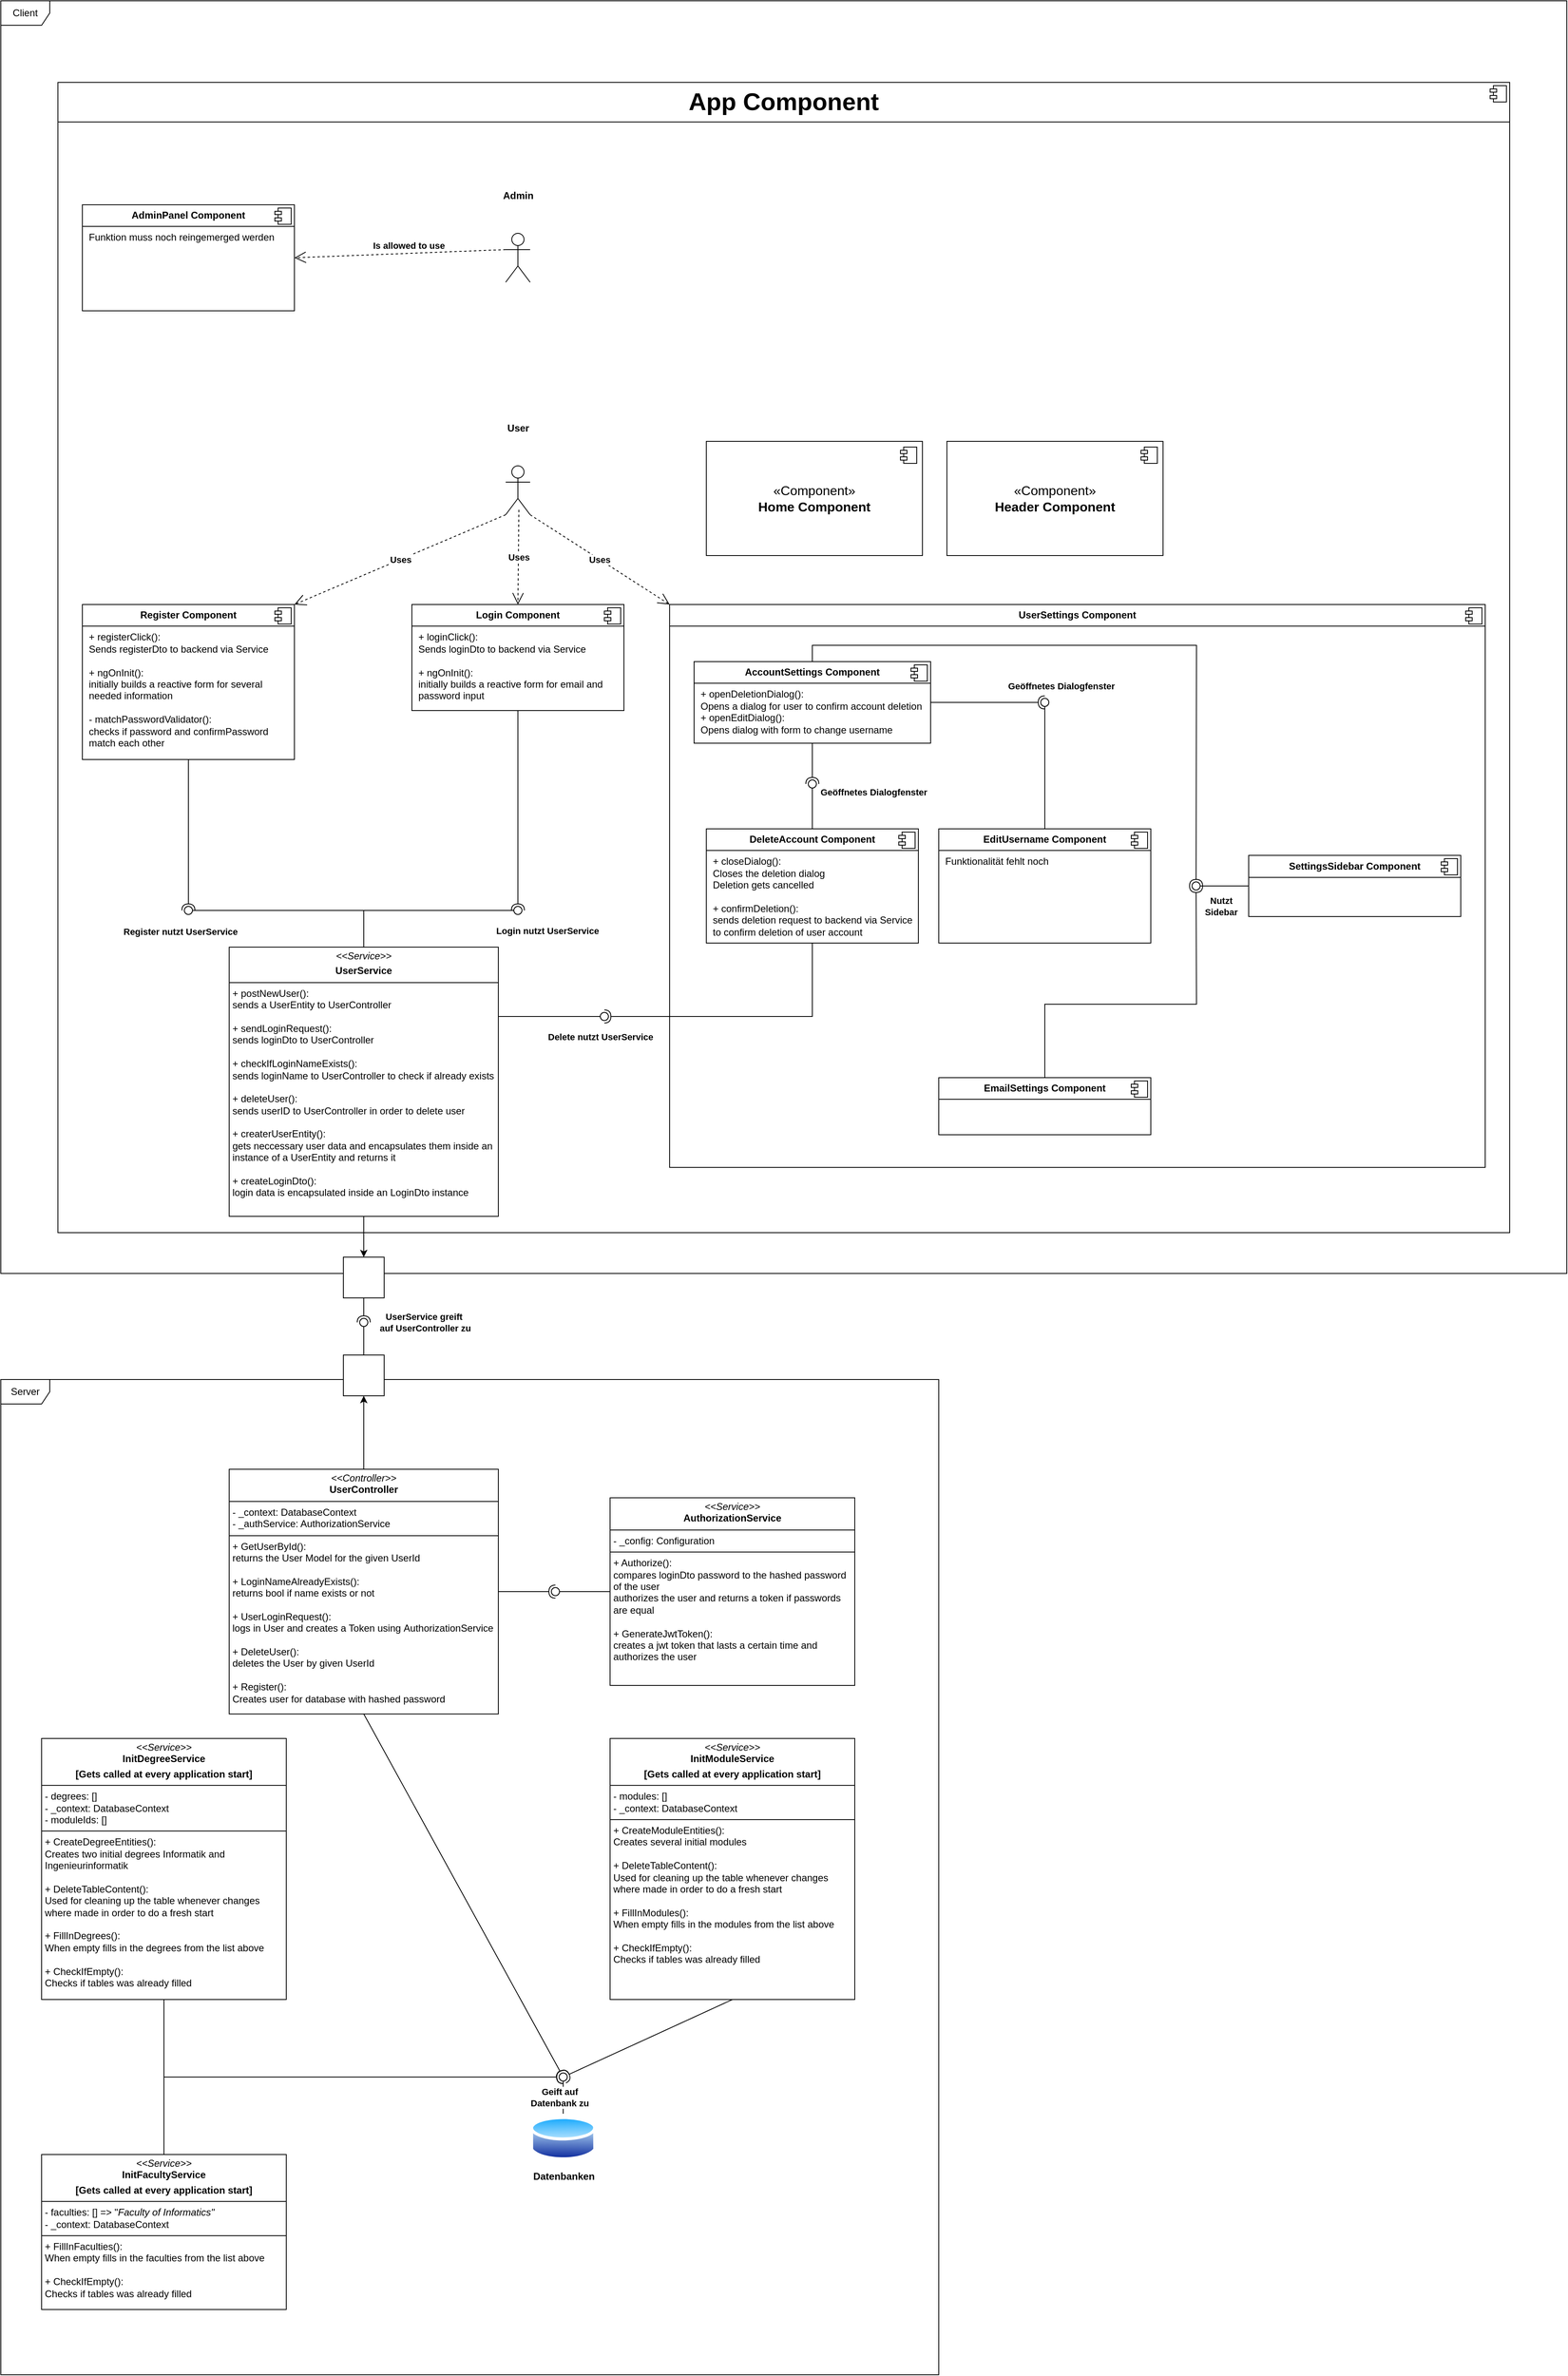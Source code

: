 <mxfile version="27.1.6">
  <diagram name="Seite-1" id="PKEbjvstEnVtREmcZfOJ">
    <mxGraphModel dx="3687" dy="2803" grid="1" gridSize="10" guides="1" tooltips="1" connect="1" arrows="1" fold="1" page="1" pageScale="1" pageWidth="827" pageHeight="1169" math="0" shadow="0">
      <root>
        <mxCell id="0" />
        <mxCell id="1" parent="0" />
        <mxCell id="MMCRosqPIG5ZqvOcN54v-1" value="&lt;p style=&quot;margin:0px;margin-top:6px;text-align:center;&quot;&gt;&lt;b&gt;&lt;font style=&quot;font-size: 30px;&quot;&gt;App Component&lt;/font&gt;&lt;/b&gt;&lt;/p&gt;&lt;hr size=&quot;1&quot; style=&quot;border-style:solid;&quot;&gt;&lt;p style=&quot;margin:0px;margin-left:8px;&quot;&gt;&lt;br&gt;&lt;/p&gt;" style="align=left;overflow=fill;html=1;dropTarget=0;whiteSpace=wrap;" parent="1" vertex="1">
          <mxGeometry x="-150" y="-600" width="1780" height="1410" as="geometry" />
        </mxCell>
        <mxCell id="MMCRosqPIG5ZqvOcN54v-2" value="" style="shape=component;jettyWidth=8;jettyHeight=4;" parent="MMCRosqPIG5ZqvOcN54v-1" vertex="1">
          <mxGeometry x="1" width="20" height="20" relative="1" as="geometry">
            <mxPoint x="-24" y="4" as="offset" />
          </mxGeometry>
        </mxCell>
        <mxCell id="MedgQwC-AZoW-t7zYg1U-3" value="&lt;b&gt;User&lt;/b&gt;" style="shape=umlActor;verticalLabelPosition=top;verticalAlign=top;html=1;" parent="1" vertex="1">
          <mxGeometry x="399" y="-130" width="30" height="60" as="geometry" />
        </mxCell>
        <mxCell id="MedgQwC-AZoW-t7zYg1U-4" value="&lt;b&gt;Uses&lt;/b&gt;" style="endArrow=open;endSize=12;dashed=1;html=1;rounded=0;entryX=0.5;entryY=0;entryDx=0;entryDy=0;exitX=0.54;exitY=0.897;exitDx=0;exitDy=0;exitPerimeter=0;" parent="1" source="MedgQwC-AZoW-t7zYg1U-3" target="MedgQwC-AZoW-t7zYg1U-6" edge="1">
          <mxGeometry width="160" relative="1" as="geometry">
            <mxPoint x="-35" y="85" as="sourcePoint" />
            <mxPoint x="50" y="85" as="targetPoint" />
          </mxGeometry>
        </mxCell>
        <mxCell id="MedgQwC-AZoW-t7zYg1U-6" value="&lt;p style=&quot;margin:0px;margin-top:6px;text-align:center;&quot;&gt;&lt;b&gt;Login Component&lt;/b&gt;&lt;/p&gt;&lt;hr size=&quot;1&quot; style=&quot;border-style:solid;&quot;&gt;&lt;p style=&quot;margin:0px;margin-left:8px;&quot;&gt;+ loginClick():&amp;nbsp;&lt;/p&gt;&lt;p style=&quot;margin:0px;margin-left:8px;&quot;&gt;Sends loginDto to backend via Service&lt;/p&gt;&lt;p style=&quot;margin:0px;margin-left:8px;&quot;&gt;&lt;br&gt;+ ngOnInit():&amp;nbsp;&lt;/p&gt;&lt;p style=&quot;margin:0px;margin-left:8px;&quot;&gt;initially builds a reactive form&amp;nbsp;&lt;span style=&quot;background-color: initial;&quot;&gt;for email and password input&lt;/span&gt;&lt;/p&gt;" style="align=left;overflow=fill;html=1;dropTarget=0;whiteSpace=wrap;" parent="1" vertex="1">
          <mxGeometry x="284" y="40" width="260" height="130" as="geometry" />
        </mxCell>
        <mxCell id="MedgQwC-AZoW-t7zYg1U-7" value="" style="shape=component;jettyWidth=8;jettyHeight=4;" parent="MedgQwC-AZoW-t7zYg1U-6" vertex="1">
          <mxGeometry x="1" width="20" height="20" relative="1" as="geometry">
            <mxPoint x="-24" y="4" as="offset" />
          </mxGeometry>
        </mxCell>
        <mxCell id="MedgQwC-AZoW-t7zYg1U-10" value="&lt;p style=&quot;margin:0px;margin-top:6px;text-align:center;&quot;&gt;&lt;b&gt;Register Component&lt;/b&gt;&lt;/p&gt;&lt;hr size=&quot;1&quot; style=&quot;border-style:solid;&quot;&gt;&lt;p style=&quot;margin:0px;margin-left:8px;&quot;&gt;+ registerClick():&amp;nbsp;&lt;/p&gt;&lt;p style=&quot;margin:0px;margin-left:8px;&quot;&gt;Sends registerDto to backend via Service&lt;/p&gt;&lt;p style=&quot;margin:0px;margin-left:8px;&quot;&gt;&lt;br&gt;+ ngOnInit():&amp;nbsp;&lt;/p&gt;&lt;p style=&quot;margin:0px;margin-left:8px;&quot;&gt;initially builds a reactive form&lt;span style=&quot;background-color: initial;&quot;&gt;&amp;nbsp;for several needed information&lt;/span&gt;&lt;/p&gt;&lt;p style=&quot;margin:0px;margin-left:8px;&quot;&gt;&lt;span style=&quot;background-color: initial;&quot;&gt;&amp;nbsp;&lt;/span&gt;&lt;/p&gt;&lt;p style=&quot;margin:0px;margin-left:8px;&quot;&gt;- matchPasswordValidator():&lt;/p&gt;&lt;p style=&quot;margin:0px;margin-left:8px;&quot;&gt;checks if password and confirmPassword match each other&lt;/p&gt;" style="align=left;overflow=fill;html=1;dropTarget=0;whiteSpace=wrap;" parent="1" vertex="1">
          <mxGeometry x="-120" y="40" width="260" height="190" as="geometry" />
        </mxCell>
        <mxCell id="MedgQwC-AZoW-t7zYg1U-11" value="" style="shape=component;jettyWidth=8;jettyHeight=4;" parent="MedgQwC-AZoW-t7zYg1U-10" vertex="1">
          <mxGeometry x="1" width="20" height="20" relative="1" as="geometry">
            <mxPoint x="-24" y="4" as="offset" />
          </mxGeometry>
        </mxCell>
        <mxCell id="MedgQwC-AZoW-t7zYg1U-12" value="&lt;b&gt;Uses&lt;/b&gt;" style="endArrow=open;endSize=12;dashed=1;html=1;rounded=0;entryX=1;entryY=0;entryDx=0;entryDy=0;exitX=0;exitY=1;exitDx=0;exitDy=0;exitPerimeter=0;" parent="1" source="MedgQwC-AZoW-t7zYg1U-3" target="MedgQwC-AZoW-t7zYg1U-10" edge="1">
          <mxGeometry width="160" relative="1" as="geometry">
            <mxPoint x="140" y="40" as="sourcePoint" />
            <mxPoint x="219" y="155" as="targetPoint" />
          </mxGeometry>
        </mxCell>
        <mxCell id="MedgQwC-AZoW-t7zYg1U-14" value="&lt;p style=&quot;margin:0px;margin-top:4px;text-align:center;&quot;&gt;&lt;i style=&quot;background-color: initial;&quot;&gt;&amp;lt;&amp;lt;Service&amp;gt;&amp;gt;&lt;/i&gt;&lt;/p&gt;&lt;p style=&quot;margin:0px;margin-top:4px;text-align:center;&quot;&gt;&lt;b&gt;UserService&lt;/b&gt;&lt;/p&gt;&lt;hr size=&quot;1&quot; style=&quot;border-style:solid;&quot;&gt;&lt;p style=&quot;margin:0px;margin-left:4px;&quot;&gt;+ postNewUser():&lt;/p&gt;&lt;p style=&quot;margin:0px;margin-left:4px;&quot;&gt;sends a UserEntity to UserController&lt;/p&gt;&lt;p style=&quot;margin:0px;margin-left:4px;&quot;&gt;&lt;br&gt;+ sendLoginRequest():&lt;/p&gt;&lt;p style=&quot;margin:0px;margin-left:4px;&quot;&gt;sends loginDto to UserController&lt;/p&gt;&lt;p style=&quot;margin:0px;margin-left:4px;&quot;&gt;&lt;br&gt;&lt;/p&gt;&lt;p style=&quot;margin:0px;margin-left:4px;&quot;&gt;+ checkIfLoginNameExists():&lt;/p&gt;&lt;p style=&quot;margin:0px;margin-left:4px;&quot;&gt;sends loginName to UserController to check if already exists&lt;/p&gt;&lt;p style=&quot;margin:0px;margin-left:4px;&quot;&gt;&lt;br&gt;&lt;/p&gt;&lt;p style=&quot;margin:0px;margin-left:4px;&quot;&gt;+ deleteUser():&lt;/p&gt;&lt;p style=&quot;margin:0px;margin-left:4px;&quot;&gt;sends userID to UserController&amp;nbsp;&lt;span style=&quot;background-color: initial;&quot;&gt;in order to delete user&lt;/span&gt;&lt;/p&gt;&lt;p style=&quot;margin:0px;margin-left:4px;&quot;&gt;&lt;span style=&quot;background-color: initial;&quot;&gt;&lt;br&gt;&lt;/span&gt;&lt;/p&gt;&lt;p style=&quot;margin:0px;margin-left:4px;&quot;&gt;&lt;span style=&quot;background-color: initial;&quot;&gt;+ createrUserEntity():&lt;/span&gt;&lt;/p&gt;&lt;p style=&quot;margin:0px;margin-left:4px;&quot;&gt;&lt;span style=&quot;background-color: initial;&quot;&gt;gets neccessary user data and encapsulates them inside an instance of a UserEntity and returns it&lt;/span&gt;&lt;/p&gt;&lt;p style=&quot;margin:0px;margin-left:4px;&quot;&gt;&lt;span style=&quot;background-color: initial;&quot;&gt;&lt;br&gt;&lt;/span&gt;&lt;/p&gt;&lt;p style=&quot;margin:0px;margin-left:4px;&quot;&gt;&lt;span style=&quot;background-color: initial;&quot;&gt;+ createLoginDto():&lt;/span&gt;&lt;/p&gt;&lt;p style=&quot;margin:0px;margin-left:4px;&quot;&gt;&lt;span style=&quot;background-color: initial;&quot;&gt;login data is encapsulated inside an LoginDto instance&lt;/span&gt;&lt;/p&gt;" style="verticalAlign=top;align=left;overflow=fill;html=1;whiteSpace=wrap;" parent="1" vertex="1">
          <mxGeometry x="60" y="460" width="330" height="330" as="geometry" />
        </mxCell>
        <mxCell id="MedgQwC-AZoW-t7zYg1U-20" value="" style="ellipse;whiteSpace=wrap;html=1;align=center;aspect=fixed;fillColor=none;strokeColor=none;resizable=0;perimeter=centerPerimeter;rotatable=0;allowArrows=0;points=[];outlineConnect=1;" parent="1" vertex="1">
          <mxGeometry x="220" y="220" width="10" height="10" as="geometry" />
        </mxCell>
        <mxCell id="MedgQwC-AZoW-t7zYg1U-22" value="" style="rounded=0;orthogonalLoop=1;jettySize=auto;html=1;endArrow=halfCircle;endFill=0;endSize=6;strokeWidth=1;sketch=0;exitX=0.5;exitY=1;exitDx=0;exitDy=0;entryX=0.911;entryY=0.778;entryDx=0;entryDy=0;entryPerimeter=0;" parent="1" source="MedgQwC-AZoW-t7zYg1U-10" target="MedgQwC-AZoW-t7zYg1U-24" edge="1">
          <mxGeometry relative="1" as="geometry">
            <mxPoint y="320" as="sourcePoint" />
            <mxPoint x="10" y="410" as="targetPoint" />
          </mxGeometry>
        </mxCell>
        <mxCell id="6aH_EEc_IB8oXvXc5yen-15" value="&lt;b&gt;Register nutzt&amp;nbsp;&lt;/b&gt;&lt;b style=&quot;color: light-dark(rgb(0, 0, 0), rgb(255, 255, 255)); background-color: light-dark(#ffffff, var(--ge-dark-color, #121212));&quot;&gt;UserService&lt;/b&gt;" style="edgeLabel;html=1;align=center;verticalAlign=middle;resizable=0;points=[];" parent="MedgQwC-AZoW-t7zYg1U-22" vertex="1" connectable="0">
          <mxGeometry x="0.232" y="4" relative="1" as="geometry">
            <mxPoint x="-14" y="97" as="offset" />
          </mxGeometry>
        </mxCell>
        <mxCell id="MedgQwC-AZoW-t7zYg1U-23" value="" style="rounded=0;orthogonalLoop=1;jettySize=auto;html=1;endArrow=oval;endFill=0;sketch=0;sourcePerimeterSpacing=0;targetPerimeterSpacing=0;endSize=10;exitX=0.5;exitY=0;exitDx=0;exitDy=0;" parent="1" source="MedgQwC-AZoW-t7zYg1U-14" target="MedgQwC-AZoW-t7zYg1U-24" edge="1">
          <mxGeometry relative="1" as="geometry">
            <mxPoint x="220" y="420" as="sourcePoint" />
            <Array as="points">
              <mxPoint x="225" y="415" />
            </Array>
          </mxGeometry>
        </mxCell>
        <mxCell id="MedgQwC-AZoW-t7zYg1U-24" value="" style="ellipse;whiteSpace=wrap;html=1;align=center;aspect=fixed;fillColor=none;strokeColor=none;resizable=0;perimeter=centerPerimeter;rotatable=0;allowArrows=0;points=[];outlineConnect=1;" parent="1" vertex="1">
          <mxGeometry x="5" y="410" width="10" height="10" as="geometry" />
        </mxCell>
        <mxCell id="MedgQwC-AZoW-t7zYg1U-25" value="" style="rounded=0;orthogonalLoop=1;jettySize=auto;html=1;endArrow=halfCircle;endFill=0;endSize=6;strokeWidth=1;sketch=0;exitX=0.5;exitY=1;exitDx=0;exitDy=0;" parent="1" source="MedgQwC-AZoW-t7zYg1U-6" target="MedgQwC-AZoW-t7zYg1U-27" edge="1">
          <mxGeometry relative="1" as="geometry">
            <mxPoint x="440" y="415" as="sourcePoint" />
          </mxGeometry>
        </mxCell>
        <mxCell id="MedgQwC-AZoW-t7zYg1U-26" value="" style="rounded=0;orthogonalLoop=1;jettySize=auto;html=1;endArrow=oval;endFill=0;sketch=0;sourcePerimeterSpacing=0;targetPerimeterSpacing=0;endSize=10;exitX=0.5;exitY=0;exitDx=0;exitDy=0;" parent="1" source="MedgQwC-AZoW-t7zYg1U-14" target="MedgQwC-AZoW-t7zYg1U-27" edge="1">
          <mxGeometry relative="1" as="geometry">
            <mxPoint x="370" y="370" as="sourcePoint" />
            <Array as="points">
              <mxPoint x="225" y="415" />
            </Array>
          </mxGeometry>
        </mxCell>
        <mxCell id="MedgQwC-AZoW-t7zYg1U-27" value="" style="ellipse;whiteSpace=wrap;html=1;align=center;aspect=fixed;fillColor=none;strokeColor=none;resizable=0;perimeter=centerPerimeter;rotatable=0;allowArrows=0;points=[];outlineConnect=1;" parent="1" vertex="1">
          <mxGeometry x="409" y="410" width="10" height="10" as="geometry" />
        </mxCell>
        <mxCell id="MedgQwC-AZoW-t7zYg1U-28" value="Client" style="shape=umlFrame;whiteSpace=wrap;html=1;pointerEvents=0;" parent="1" vertex="1">
          <mxGeometry x="-220" y="-700" width="1920" height="1560" as="geometry" />
        </mxCell>
        <mxCell id="MedgQwC-AZoW-t7zYg1U-31" value="&lt;p style=&quot;margin:0px;margin-top:4px;text-align:center;&quot;&gt;&lt;i&gt;&amp;lt;&amp;lt;Controller&amp;gt;&amp;gt;&lt;/i&gt;&lt;br&gt;&lt;b&gt;UserController&lt;/b&gt;&lt;/p&gt;&lt;hr size=&quot;1&quot; style=&quot;border-style:solid;&quot;&gt;&lt;p style=&quot;margin:0px;margin-left:4px;&quot;&gt;- _context: DatabaseContext&lt;br&gt;- _authService: AuthorizationService&lt;/p&gt;&lt;hr size=&quot;1&quot; style=&quot;border-style:solid;&quot;&gt;&lt;p style=&quot;margin:0px;margin-left:4px;&quot;&gt;+ GetUserById():&amp;nbsp;&lt;/p&gt;&lt;p style=&quot;margin:0px;margin-left:4px;&quot;&gt;returns the User Model for the given UserId&lt;/p&gt;&lt;p style=&quot;margin:0px;margin-left:4px;&quot;&gt;&lt;br&gt;+ LoginNameAlreadyExists():&lt;/p&gt;&lt;p style=&quot;margin:0px;margin-left:4px;&quot;&gt;returns bool if name exists or not&lt;/p&gt;&lt;p style=&quot;margin:0px;margin-left:4px;&quot;&gt;&lt;br&gt;&lt;/p&gt;&lt;p style=&quot;margin:0px;margin-left:4px;&quot;&gt;+ UserLoginRequest():&lt;/p&gt;&lt;p style=&quot;margin:0px;margin-left:4px;&quot;&gt;logs in User and creates a Token using&amp;nbsp;&lt;span style=&quot;background-color: initial;&quot;&gt;AuthorizationService&lt;/span&gt;&lt;/p&gt;&lt;p style=&quot;margin:0px;margin-left:4px;&quot;&gt;&lt;br&gt;&lt;/p&gt;&lt;p style=&quot;margin:0px;margin-left:4px;&quot;&gt;+ DeleteUser():&lt;/p&gt;&lt;p style=&quot;margin:0px;margin-left:4px;&quot;&gt;deletes the User by given UserId&lt;/p&gt;&lt;p style=&quot;margin:0px;margin-left:4px;&quot;&gt;&lt;br&gt;&lt;/p&gt;&lt;p style=&quot;margin:0px;margin-left:4px;&quot;&gt;+ Register():&lt;/p&gt;&lt;p style=&quot;margin:0px;margin-left:4px;&quot;&gt;Creates user for database with hashed password&lt;/p&gt;" style="verticalAlign=top;align=left;overflow=fill;html=1;whiteSpace=wrap;" parent="1" vertex="1">
          <mxGeometry x="60" y="1100" width="330" height="300" as="geometry" />
        </mxCell>
        <mxCell id="6aH_EEc_IB8oXvXc5yen-4" value="" style="rounded=0;orthogonalLoop=1;jettySize=auto;html=1;endArrow=halfCircle;endFill=0;endSize=6;strokeWidth=1;sketch=0;exitX=0.5;exitY=1;exitDx=0;exitDy=0;" parent="1" source="6aH_EEc_IB8oXvXc5yen-8" edge="1">
          <mxGeometry relative="1" as="geometry">
            <mxPoint x="220" y="985" as="sourcePoint" />
            <mxPoint x="225" y="920" as="targetPoint" />
          </mxGeometry>
        </mxCell>
        <mxCell id="6aH_EEc_IB8oXvXc5yen-5" value="" style="rounded=0;orthogonalLoop=1;jettySize=auto;html=1;endArrow=oval;endFill=0;sketch=0;sourcePerimeterSpacing=0;targetPerimeterSpacing=0;endSize=10;exitX=0.5;exitY=0;exitDx=0;exitDy=0;" parent="1" source="6aH_EEc_IB8oXvXc5yen-11" edge="1">
          <mxGeometry relative="1" as="geometry">
            <mxPoint x="180" y="985" as="sourcePoint" />
            <mxPoint x="225" y="920" as="targetPoint" />
          </mxGeometry>
        </mxCell>
        <mxCell id="6aH_EEc_IB8oXvXc5yen-17" value="&lt;b&gt;UserService greift&amp;nbsp;&lt;/b&gt;&lt;div&gt;&lt;b&gt;auf UserController zu&lt;/b&gt;&lt;/div&gt;" style="edgeLabel;html=1;align=center;verticalAlign=middle;resizable=0;points=[];" parent="6aH_EEc_IB8oXvXc5yen-5" vertex="1" connectable="0">
          <mxGeometry x="-0.36" y="2" relative="1" as="geometry">
            <mxPoint x="77" y="-27" as="offset" />
          </mxGeometry>
        </mxCell>
        <mxCell id="6aH_EEc_IB8oXvXc5yen-6" value="" style="ellipse;whiteSpace=wrap;html=1;align=center;aspect=fixed;fillColor=none;strokeColor=none;resizable=0;perimeter=centerPerimeter;rotatable=0;allowArrows=0;points=[];outlineConnect=1;" parent="1" vertex="1">
          <mxGeometry x="195" y="980" width="10" height="10" as="geometry" />
        </mxCell>
        <mxCell id="6aH_EEc_IB8oXvXc5yen-7" value="Server" style="shape=umlFrame;whiteSpace=wrap;html=1;pointerEvents=0;" parent="1" vertex="1">
          <mxGeometry x="-220" y="990" width="1150" height="1220" as="geometry" />
        </mxCell>
        <mxCell id="6aH_EEc_IB8oXvXc5yen-8" value="" style="rounded=0;whiteSpace=wrap;html=1;" parent="1" vertex="1">
          <mxGeometry x="200" y="840" width="50" height="50" as="geometry" />
        </mxCell>
        <mxCell id="6aH_EEc_IB8oXvXc5yen-11" value="" style="rounded=0;whiteSpace=wrap;html=1;" parent="1" vertex="1">
          <mxGeometry x="200" y="960" width="50" height="50" as="geometry" />
        </mxCell>
        <mxCell id="6aH_EEc_IB8oXvXc5yen-13" value="" style="endArrow=classic;html=1;rounded=0;exitX=0.5;exitY=0;exitDx=0;exitDy=0;entryX=0.5;entryY=1;entryDx=0;entryDy=0;" parent="1" source="MedgQwC-AZoW-t7zYg1U-31" target="6aH_EEc_IB8oXvXc5yen-11" edge="1">
          <mxGeometry width="50" height="50" relative="1" as="geometry">
            <mxPoint x="90" y="1030" as="sourcePoint" />
            <mxPoint x="140" y="980" as="targetPoint" />
          </mxGeometry>
        </mxCell>
        <mxCell id="6aH_EEc_IB8oXvXc5yen-14" value="" style="endArrow=classic;html=1;rounded=0;exitX=0.5;exitY=1;exitDx=0;exitDy=0;entryX=0.5;entryY=0;entryDx=0;entryDy=0;" parent="1" source="MedgQwC-AZoW-t7zYg1U-14" target="6aH_EEc_IB8oXvXc5yen-8" edge="1">
          <mxGeometry width="50" height="50" relative="1" as="geometry">
            <mxPoint x="280" y="850" as="sourcePoint" />
            <mxPoint x="330" y="800" as="targetPoint" />
          </mxGeometry>
        </mxCell>
        <mxCell id="6aH_EEc_IB8oXvXc5yen-16" value="&lt;b&gt;Login nutzt&amp;nbsp;&lt;/b&gt;&lt;b style=&quot;background-color: light-dark(#ffffff, var(--ge-dark-color, #121212)); color: light-dark(rgb(0, 0, 0), rgb(255, 255, 255));&quot;&gt;UserService&lt;/b&gt;" style="edgeLabel;html=1;align=center;verticalAlign=middle;resizable=0;points=[];" parent="1" vertex="1" connectable="0">
          <mxGeometry x="450" y="440" as="geometry" />
        </mxCell>
        <mxCell id="6aH_EEc_IB8oXvXc5yen-27" value="&lt;p style=&quot;margin:0px;margin-top:4px;text-align:center;&quot;&gt;&lt;i&gt;&amp;lt;&amp;lt;Service&amp;gt;&amp;gt;&lt;/i&gt;&lt;br&gt;&lt;b&gt;AuthorizationService&lt;/b&gt;&lt;/p&gt;&lt;hr size=&quot;1&quot; style=&quot;border-style:solid;&quot;&gt;&lt;p style=&quot;margin:0px;margin-left:4px;&quot;&gt;- _config: Configuration&lt;br&gt;&lt;/p&gt;&lt;hr size=&quot;1&quot; style=&quot;border-style:solid;&quot;&gt;&lt;p style=&quot;margin:0px;margin-left:4px;&quot;&gt;+ Authorize():&lt;/p&gt;&lt;p style=&quot;margin:0px;margin-left:4px;&quot;&gt;compares loginDto password to the hashed password of the user&lt;/p&gt;&lt;p style=&quot;margin:0px;margin-left:4px;&quot;&gt;authorizes the user and returns a token if passwords are equal&lt;/p&gt;&lt;p style=&quot;margin:0px;margin-left:4px;&quot;&gt;&lt;br&gt;+ GenerateJwtToken():&lt;/p&gt;&lt;p style=&quot;margin:0px;margin-left:4px;&quot;&gt;creates a jwt token that lasts a certain time and authorizes the user&lt;/p&gt;" style="verticalAlign=top;align=left;overflow=fill;html=1;whiteSpace=wrap;" parent="1" vertex="1">
          <mxGeometry x="527" y="1135" width="300" height="230" as="geometry" />
        </mxCell>
        <mxCell id="6aH_EEc_IB8oXvXc5yen-31" value="" style="rounded=0;orthogonalLoop=1;jettySize=auto;html=1;endArrow=halfCircle;endFill=0;endSize=6;strokeWidth=1;sketch=0;exitX=1;exitY=0.5;exitDx=0;exitDy=0;" parent="1" source="MedgQwC-AZoW-t7zYg1U-31" edge="1">
          <mxGeometry relative="1" as="geometry">
            <mxPoint x="460" y="1235" as="sourcePoint" />
            <mxPoint x="460" y="1250" as="targetPoint" />
          </mxGeometry>
        </mxCell>
        <mxCell id="6aH_EEc_IB8oXvXc5yen-32" value="" style="rounded=0;orthogonalLoop=1;jettySize=auto;html=1;endArrow=oval;endFill=0;sketch=0;sourcePerimeterSpacing=0;targetPerimeterSpacing=0;endSize=10;exitX=0;exitY=0.5;exitDx=0;exitDy=0;" parent="1" source="6aH_EEc_IB8oXvXc5yen-27" edge="1">
          <mxGeometry relative="1" as="geometry">
            <mxPoint x="420" y="1235" as="sourcePoint" />
            <mxPoint x="460" y="1250" as="targetPoint" />
          </mxGeometry>
        </mxCell>
        <mxCell id="6aH_EEc_IB8oXvXc5yen-33" value="" style="ellipse;whiteSpace=wrap;html=1;align=center;aspect=fixed;fillColor=none;strokeColor=none;resizable=0;perimeter=centerPerimeter;rotatable=0;allowArrows=0;points=[];outlineConnect=1;" parent="1" vertex="1">
          <mxGeometry x="435" y="1230" width="10" height="10" as="geometry" />
        </mxCell>
        <mxCell id="6aH_EEc_IB8oXvXc5yen-44" value="&lt;p style=&quot;margin:0px;margin-top:6px;text-align:center;&quot;&gt;&lt;b&gt;UserSettings Component&lt;/b&gt;&lt;/p&gt;&lt;hr size=&quot;1&quot; style=&quot;border-style:solid;&quot;&gt;&lt;p style=&quot;margin:0px;margin-left:8px;&quot;&gt;&lt;br&gt;&lt;/p&gt;" style="align=left;overflow=fill;html=1;dropTarget=0;whiteSpace=wrap;" parent="1" vertex="1">
          <mxGeometry x="600" y="40" width="1000" height="690" as="geometry" />
        </mxCell>
        <mxCell id="6aH_EEc_IB8oXvXc5yen-45" value="" style="shape=component;jettyWidth=8;jettyHeight=4;" parent="6aH_EEc_IB8oXvXc5yen-44" vertex="1">
          <mxGeometry x="1" width="20" height="20" relative="1" as="geometry">
            <mxPoint x="-24" y="4" as="offset" />
          </mxGeometry>
        </mxCell>
        <mxCell id="6aH_EEc_IB8oXvXc5yen-46" value="&lt;p style=&quot;margin:0px;margin-top:6px;text-align:center;&quot;&gt;&lt;b&gt;EmailSettings Component&lt;/b&gt;&lt;/p&gt;&lt;hr size=&quot;1&quot; style=&quot;border-style:solid;&quot;&gt;&lt;p style=&quot;margin:0px;margin-left:8px;&quot;&gt;&lt;br&gt;&lt;/p&gt;" style="align=left;overflow=fill;html=1;dropTarget=0;whiteSpace=wrap;" parent="1" vertex="1">
          <mxGeometry x="930" y="620" width="260" height="70" as="geometry" />
        </mxCell>
        <mxCell id="6aH_EEc_IB8oXvXc5yen-47" value="" style="shape=component;jettyWidth=8;jettyHeight=4;" parent="6aH_EEc_IB8oXvXc5yen-46" vertex="1">
          <mxGeometry x="1" width="20" height="20" relative="1" as="geometry">
            <mxPoint x="-24" y="4" as="offset" />
          </mxGeometry>
        </mxCell>
        <mxCell id="6aH_EEc_IB8oXvXc5yen-48" value="&lt;p style=&quot;margin:0px;margin-top:6px;text-align:center;&quot;&gt;&lt;b&gt;AccountSettings Component&lt;/b&gt;&lt;/p&gt;&lt;hr size=&quot;1&quot; style=&quot;border-style:solid;&quot;&gt;&lt;p style=&quot;margin:0px;margin-left:8px;&quot;&gt;+ openDeletionDialog():&amp;nbsp;&lt;/p&gt;&lt;p style=&quot;margin:0px;margin-left:8px;&quot;&gt;Opens a dialog for user to confirm account deletion&lt;/p&gt;&lt;p style=&quot;margin:0px;margin-left:8px;&quot;&gt;+ openEditDialog():&amp;nbsp;&lt;/p&gt;&lt;p style=&quot;margin:0px;margin-left:8px;&quot;&gt;Opens dialog with form to change username&lt;/p&gt;" style="align=left;overflow=fill;html=1;dropTarget=0;whiteSpace=wrap;" parent="1" vertex="1">
          <mxGeometry x="630" y="110" width="290" height="100" as="geometry" />
        </mxCell>
        <mxCell id="6aH_EEc_IB8oXvXc5yen-49" value="" style="shape=component;jettyWidth=8;jettyHeight=4;" parent="6aH_EEc_IB8oXvXc5yen-48" vertex="1">
          <mxGeometry x="1" width="20" height="20" relative="1" as="geometry">
            <mxPoint x="-24" y="4" as="offset" />
          </mxGeometry>
        </mxCell>
        <mxCell id="6aH_EEc_IB8oXvXc5yen-50" value="&lt;p style=&quot;margin:0px;margin-top:6px;text-align:center;&quot;&gt;&lt;b&gt;DeleteAccount Component&lt;/b&gt;&lt;/p&gt;&lt;hr size=&quot;1&quot; style=&quot;border-style:solid;&quot;&gt;&lt;p style=&quot;margin:0px;margin-left:8px;&quot;&gt;+ closeDialog():&amp;nbsp;&lt;/p&gt;&lt;p style=&quot;margin:0px;margin-left:8px;&quot;&gt;Closes the deletion dialog&lt;/p&gt;&lt;p style=&quot;margin:0px;margin-left:8px;&quot;&gt;Deletion gets cancelled&lt;/p&gt;&lt;p style=&quot;margin:0px;margin-left:8px;&quot;&gt;&lt;br&gt;+ confirmDeletion():&amp;nbsp;&lt;/p&gt;&lt;p style=&quot;margin:0px;margin-left:8px;&quot;&gt;sends deletion request to backend via Service to confirm deletion of user account&lt;/p&gt;" style="align=left;overflow=fill;html=1;dropTarget=0;whiteSpace=wrap;" parent="1" vertex="1">
          <mxGeometry x="645" y="315" width="260" height="140" as="geometry" />
        </mxCell>
        <mxCell id="6aH_EEc_IB8oXvXc5yen-51" value="" style="shape=component;jettyWidth=8;jettyHeight=4;" parent="6aH_EEc_IB8oXvXc5yen-50" vertex="1">
          <mxGeometry x="1" width="20" height="20" relative="1" as="geometry">
            <mxPoint x="-24" y="4" as="offset" />
          </mxGeometry>
        </mxCell>
        <mxCell id="6aH_EEc_IB8oXvXc5yen-52" value="" style="rounded=0;orthogonalLoop=1;jettySize=auto;html=1;endArrow=halfCircle;endFill=0;endSize=6;strokeWidth=1;sketch=0;exitX=0.5;exitY=1;exitDx=0;exitDy=0;" parent="1" source="6aH_EEc_IB8oXvXc5yen-48" edge="1">
          <mxGeometry relative="1" as="geometry">
            <mxPoint x="810" y="255" as="sourcePoint" />
            <mxPoint x="775" y="260" as="targetPoint" />
          </mxGeometry>
        </mxCell>
        <mxCell id="6aH_EEc_IB8oXvXc5yen-53" value="" style="rounded=0;orthogonalLoop=1;jettySize=auto;html=1;endArrow=oval;endFill=0;sketch=0;sourcePerimeterSpacing=0;targetPerimeterSpacing=0;endSize=10;exitX=0.5;exitY=0;exitDx=0;exitDy=0;" parent="1" source="6aH_EEc_IB8oXvXc5yen-50" edge="1">
          <mxGeometry relative="1" as="geometry">
            <mxPoint x="770" y="255" as="sourcePoint" />
            <mxPoint x="775" y="260" as="targetPoint" />
          </mxGeometry>
        </mxCell>
        <mxCell id="6aH_EEc_IB8oXvXc5yen-65" value="&lt;b&gt;Geöffnetes Dialogfenster&lt;/b&gt;" style="edgeLabel;html=1;align=center;verticalAlign=middle;resizable=0;points=[];" parent="6aH_EEc_IB8oXvXc5yen-53" vertex="1" connectable="0">
          <mxGeometry x="0.037" y="-4" relative="1" as="geometry">
            <mxPoint x="71" y="-17" as="offset" />
          </mxGeometry>
        </mxCell>
        <mxCell id="6aH_EEc_IB8oXvXc5yen-54" value="" style="ellipse;whiteSpace=wrap;html=1;align=center;aspect=fixed;fillColor=none;strokeColor=none;resizable=0;perimeter=centerPerimeter;rotatable=0;allowArrows=0;points=[];outlineConnect=1;" parent="1" vertex="1">
          <mxGeometry x="785" y="250" width="10" height="10" as="geometry" />
        </mxCell>
        <mxCell id="6aH_EEc_IB8oXvXc5yen-55" value="" style="rounded=0;orthogonalLoop=1;jettySize=auto;html=1;endArrow=halfCircle;endFill=0;endSize=6;strokeWidth=1;sketch=0;exitX=0.5;exitY=1;exitDx=0;exitDy=0;entryX=0.618;entryY=1.291;entryDx=0;entryDy=0;entryPerimeter=0;" parent="1" source="6aH_EEc_IB8oXvXc5yen-50" target="6aH_EEc_IB8oXvXc5yen-57" edge="1">
          <mxGeometry relative="1" as="geometry">
            <mxPoint x="490" y="595" as="sourcePoint" />
            <Array as="points">
              <mxPoint x="775" y="545" />
            </Array>
          </mxGeometry>
        </mxCell>
        <mxCell id="6aH_EEc_IB8oXvXc5yen-59" value="&lt;b&gt;Delete nutzt UserService&lt;/b&gt;" style="edgeLabel;html=1;align=center;verticalAlign=middle;resizable=0;points=[];" parent="6aH_EEc_IB8oXvXc5yen-55" vertex="1" connectable="0">
          <mxGeometry x="0.666" relative="1" as="geometry">
            <mxPoint x="-63" y="25" as="offset" />
          </mxGeometry>
        </mxCell>
        <mxCell id="6aH_EEc_IB8oXvXc5yen-56" value="" style="rounded=0;orthogonalLoop=1;jettySize=auto;html=1;endArrow=oval;endFill=0;sketch=0;sourcePerimeterSpacing=0;targetPerimeterSpacing=0;endSize=10;" parent="1" target="6aH_EEc_IB8oXvXc5yen-57" edge="1">
          <mxGeometry relative="1" as="geometry">
            <mxPoint x="390" y="545" as="sourcePoint" />
            <Array as="points" />
          </mxGeometry>
        </mxCell>
        <mxCell id="6aH_EEc_IB8oXvXc5yen-57" value="" style="ellipse;whiteSpace=wrap;html=1;align=center;aspect=fixed;fillColor=none;strokeColor=none;resizable=0;perimeter=centerPerimeter;rotatable=0;allowArrows=0;points=[];outlineConnect=1;" parent="1" vertex="1">
          <mxGeometry x="515" y="540" width="10" height="10" as="geometry" />
        </mxCell>
        <mxCell id="6aH_EEc_IB8oXvXc5yen-58" value="&lt;b&gt;Login nutzt&amp;nbsp;&lt;/b&gt;&lt;b style=&quot;background-color: light-dark(#ffffff, var(--ge-dark-color, #121212)); color: light-dark(rgb(0, 0, 0), rgb(255, 255, 255));&quot;&gt;UserService&lt;/b&gt;" style="edgeLabel;html=1;align=center;verticalAlign=middle;resizable=0;points=[];" parent="1" vertex="1" connectable="0">
          <mxGeometry x="450" y="440" as="geometry" />
        </mxCell>
        <mxCell id="6aH_EEc_IB8oXvXc5yen-60" value="&lt;p style=&quot;margin:0px;margin-top:6px;text-align:center;&quot;&gt;&lt;b&gt;EditUsername Component&lt;/b&gt;&lt;/p&gt;&lt;hr size=&quot;1&quot; style=&quot;border-style:solid;&quot;&gt;&lt;p style=&quot;margin:0px;margin-left:8px;&quot;&gt;Funktionalität fehlt noch&lt;/p&gt;" style="align=left;overflow=fill;html=1;dropTarget=0;whiteSpace=wrap;" parent="1" vertex="1">
          <mxGeometry x="930" y="315" width="260" height="140" as="geometry" />
        </mxCell>
        <mxCell id="6aH_EEc_IB8oXvXc5yen-61" value="" style="shape=component;jettyWidth=8;jettyHeight=4;" parent="6aH_EEc_IB8oXvXc5yen-60" vertex="1">
          <mxGeometry x="1" width="20" height="20" relative="1" as="geometry">
            <mxPoint x="-24" y="4" as="offset" />
          </mxGeometry>
        </mxCell>
        <mxCell id="6aH_EEc_IB8oXvXc5yen-62" value="" style="rounded=0;orthogonalLoop=1;jettySize=auto;html=1;endArrow=halfCircle;endFill=0;endSize=6;strokeWidth=1;sketch=0;exitX=1;exitY=0.5;exitDx=0;exitDy=0;" parent="1" source="6aH_EEc_IB8oXvXc5yen-48" target="6aH_EEc_IB8oXvXc5yen-64" edge="1">
          <mxGeometry relative="1" as="geometry">
            <mxPoint x="1080" y="245" as="sourcePoint" />
          </mxGeometry>
        </mxCell>
        <mxCell id="6aH_EEc_IB8oXvXc5yen-63" value="" style="rounded=0;orthogonalLoop=1;jettySize=auto;html=1;endArrow=oval;endFill=0;sketch=0;sourcePerimeterSpacing=0;targetPerimeterSpacing=0;endSize=10;exitX=0.5;exitY=0;exitDx=0;exitDy=0;" parent="1" source="6aH_EEc_IB8oXvXc5yen-60" target="6aH_EEc_IB8oXvXc5yen-64" edge="1">
          <mxGeometry relative="1" as="geometry">
            <mxPoint x="1040" y="245" as="sourcePoint" />
            <Array as="points" />
          </mxGeometry>
        </mxCell>
        <mxCell id="6aH_EEc_IB8oXvXc5yen-66" value="&lt;b&gt;Geöffnetes Dialogfenster&lt;/b&gt;" style="edgeLabel;html=1;align=center;verticalAlign=middle;resizable=0;points=[];" parent="6aH_EEc_IB8oXvXc5yen-63" vertex="1" connectable="0">
          <mxGeometry x="0.233" y="1" relative="1" as="geometry">
            <mxPoint x="21" y="-80" as="offset" />
          </mxGeometry>
        </mxCell>
        <mxCell id="6aH_EEc_IB8oXvXc5yen-64" value="" style="ellipse;whiteSpace=wrap;html=1;align=center;aspect=fixed;fillColor=none;strokeColor=none;resizable=0;perimeter=centerPerimeter;rotatable=0;allowArrows=0;points=[];outlineConnect=1;" parent="1" vertex="1">
          <mxGeometry x="1055" y="155" width="10" height="10" as="geometry" />
        </mxCell>
        <mxCell id="6aH_EEc_IB8oXvXc5yen-68" value="&lt;b&gt;Uses&lt;/b&gt;" style="endArrow=open;endSize=12;dashed=1;html=1;rounded=0;entryX=0;entryY=0;entryDx=0;entryDy=0;exitX=1;exitY=1;exitDx=0;exitDy=0;exitPerimeter=0;" parent="1" source="MedgQwC-AZoW-t7zYg1U-3" target="6aH_EEc_IB8oXvXc5yen-44" edge="1">
          <mxGeometry width="160" relative="1" as="geometry">
            <mxPoint x="901" y="-140" as="sourcePoint" />
            <mxPoint x="900" y="46" as="targetPoint" />
          </mxGeometry>
        </mxCell>
        <mxCell id="l6SL28AVorYrFL5aLLgn-1" value="&lt;p style=&quot;margin:0px;margin-top:6px;text-align:center;&quot;&gt;&lt;b&gt;SettingsSidebar Component&lt;/b&gt;&lt;/p&gt;&lt;hr size=&quot;1&quot; style=&quot;border-style:solid;&quot;&gt;&lt;p style=&quot;margin:0px;margin-left:8px;&quot;&gt;&lt;br&gt;&lt;/p&gt;" style="align=left;overflow=fill;html=1;dropTarget=0;whiteSpace=wrap;" parent="1" vertex="1">
          <mxGeometry x="1310" y="347.5" width="260" height="75" as="geometry" />
        </mxCell>
        <mxCell id="l6SL28AVorYrFL5aLLgn-2" value="" style="shape=component;jettyWidth=8;jettyHeight=4;" parent="l6SL28AVorYrFL5aLLgn-1" vertex="1">
          <mxGeometry x="1" width="20" height="20" relative="1" as="geometry">
            <mxPoint x="-24" y="4" as="offset" />
          </mxGeometry>
        </mxCell>
        <mxCell id="l6SL28AVorYrFL5aLLgn-6" value="" style="rounded=0;orthogonalLoop=1;jettySize=auto;html=1;endArrow=halfCircle;endFill=0;endSize=6;strokeWidth=1;sketch=0;exitX=0.5;exitY=0;exitDx=0;exitDy=0;entryX=1;entryY=1.443;entryDx=0;entryDy=0;entryPerimeter=0;" parent="1" source="6aH_EEc_IB8oXvXc5yen-48" target="l6SL28AVorYrFL5aLLgn-8" edge="1">
          <mxGeometry relative="1" as="geometry">
            <mxPoint x="1330" y="215" as="sourcePoint" />
            <Array as="points">
              <mxPoint x="775" y="90" />
              <mxPoint x="1246" y="90" />
            </Array>
          </mxGeometry>
        </mxCell>
        <mxCell id="l6SL28AVorYrFL5aLLgn-7" value="" style="rounded=0;orthogonalLoop=1;jettySize=auto;html=1;endArrow=oval;endFill=0;sketch=0;sourcePerimeterSpacing=0;targetPerimeterSpacing=0;endSize=10;exitX=0;exitY=0.5;exitDx=0;exitDy=0;entryX=0.93;entryY=0.609;entryDx=0;entryDy=0;entryPerimeter=0;" parent="1" source="l6SL28AVorYrFL5aLLgn-1" target="l6SL28AVorYrFL5aLLgn-8" edge="1">
          <mxGeometry relative="1" as="geometry">
            <mxPoint x="1290" y="215" as="sourcePoint" />
          </mxGeometry>
        </mxCell>
        <mxCell id="l6SL28AVorYrFL5aLLgn-9" value="&lt;b&gt;Nutzt&lt;/b&gt;&lt;div&gt;&lt;b&gt;Sidebar&lt;/b&gt;&lt;/div&gt;" style="edgeLabel;html=1;align=center;verticalAlign=middle;resizable=0;points=[];" parent="l6SL28AVorYrFL5aLLgn-7" vertex="1" connectable="0">
          <mxGeometry x="-0.058" relative="1" as="geometry">
            <mxPoint x="-4" y="25" as="offset" />
          </mxGeometry>
        </mxCell>
        <mxCell id="l6SL28AVorYrFL5aLLgn-8" value="" style="ellipse;whiteSpace=wrap;html=1;align=center;aspect=fixed;fillColor=none;strokeColor=none;resizable=0;perimeter=centerPerimeter;rotatable=0;allowArrows=0;points=[];outlineConnect=1;" parent="1" vertex="1">
          <mxGeometry x="1240.5" y="380" width="10" height="10" as="geometry" />
        </mxCell>
        <mxCell id="l6SL28AVorYrFL5aLLgn-10" value="" style="rounded=0;orthogonalLoop=1;jettySize=auto;html=1;endArrow=halfCircle;endFill=0;endSize=6;strokeWidth=1;sketch=0;entryX=0.654;entryY=1.307;entryDx=0;entryDy=0;entryPerimeter=0;exitX=0.5;exitY=0;exitDx=0;exitDy=0;" parent="1" source="6aH_EEc_IB8oXvXc5yen-46" target="l6SL28AVorYrFL5aLLgn-8" edge="1">
          <mxGeometry relative="1" as="geometry">
            <mxPoint x="1340" y="580" as="sourcePoint" />
            <mxPoint x="1325" y="590" as="targetPoint" />
            <Array as="points">
              <mxPoint x="1060" y="530" />
              <mxPoint x="1246" y="530" />
            </Array>
          </mxGeometry>
        </mxCell>
        <mxCell id="l6SL28AVorYrFL5aLLgn-18" value="&lt;b&gt;Datenbanken&lt;/b&gt;" style="image;aspect=fixed;perimeter=ellipsePerimeter;html=1;align=center;shadow=0;dashed=0;spacingTop=3;image=img/lib/active_directory/database.svg;" parent="1" vertex="1">
          <mxGeometry x="429" y="1890" width="81.08" height="60" as="geometry" />
        </mxCell>
        <mxCell id="l6SL28AVorYrFL5aLLgn-19" value="&lt;p style=&quot;margin:0px;margin-top:4px;text-align:center;&quot;&gt;&lt;i&gt;&amp;lt;&amp;lt;Service&amp;gt;&amp;gt;&lt;/i&gt;&lt;br&gt;&lt;b&gt;InitDegreeService&lt;/b&gt;&lt;/p&gt;&lt;p style=&quot;margin:0px;margin-top:4px;text-align:center;&quot;&gt;&lt;b&gt;[Gets called at every application start]&lt;/b&gt;&lt;/p&gt;&lt;hr size=&quot;1&quot; style=&quot;border-style:solid;&quot;&gt;&lt;p style=&quot;margin:0px;margin-left:4px;&quot;&gt;- degrees: []&lt;br&gt;&lt;/p&gt;&lt;p style=&quot;margin:0px;margin-left:4px;&quot;&gt;- _context: DatabaseContext&lt;/p&gt;&lt;p style=&quot;margin:0px;margin-left:4px;&quot;&gt;- moduleIds: []&lt;/p&gt;&lt;hr size=&quot;1&quot; style=&quot;border-style:solid;&quot;&gt;&lt;p style=&quot;margin:0px;margin-left:4px;&quot;&gt;+ CreateDegreeEntities():&lt;/p&gt;&lt;p style=&quot;margin:0px;margin-left:4px;&quot;&gt;Creates two initial degrees Informatik and Ingenieurinformatik&lt;/p&gt;&lt;p style=&quot;margin:0px;margin-left:4px;&quot;&gt;&lt;br&gt;+ DeleteTableContent():&lt;/p&gt;&lt;p style=&quot;margin:0px;margin-left:4px;&quot;&gt;Used for cleaning up the table whenever changes where made in order to do a fresh start&lt;/p&gt;&lt;p style=&quot;margin:0px;margin-left:4px;&quot;&gt;&lt;br&gt;&lt;/p&gt;&lt;p style=&quot;margin:0px;margin-left:4px;&quot;&gt;+ FillInDegrees():&lt;/p&gt;&lt;p style=&quot;margin:0px;margin-left:4px;&quot;&gt;When empty fills in the degrees from the list above&lt;/p&gt;&lt;p style=&quot;margin:0px;margin-left:4px;&quot;&gt;&lt;br&gt;&lt;/p&gt;&lt;p style=&quot;margin:0px;margin-left:4px;&quot;&gt;+ CheckIfEmpty():&lt;/p&gt;&lt;p style=&quot;margin:0px;margin-left:4px;&quot;&gt;Checks if tables was already filled&lt;/p&gt;" style="verticalAlign=top;align=left;overflow=fill;html=1;whiteSpace=wrap;" parent="1" vertex="1">
          <mxGeometry x="-170" y="1430" width="300" height="320" as="geometry" />
        </mxCell>
        <mxCell id="l6SL28AVorYrFL5aLLgn-20" value="" style="rounded=0;orthogonalLoop=1;jettySize=auto;html=1;endArrow=halfCircle;endFill=0;endSize=6;strokeWidth=1;sketch=0;exitX=0.5;exitY=1;exitDx=0;exitDy=0;entryX=0.826;entryY=0.66;entryDx=0;entryDy=0;entryPerimeter=0;" parent="1" source="l6SL28AVorYrFL5aLLgn-19" target="l6SL28AVorYrFL5aLLgn-22" edge="1">
          <mxGeometry relative="1" as="geometry">
            <mxPoint x="400" y="1525" as="sourcePoint" />
            <mxPoint x="460" y="1745" as="targetPoint" />
            <Array as="points">
              <mxPoint x="-20" y="1845" />
            </Array>
          </mxGeometry>
        </mxCell>
        <mxCell id="l6SL28AVorYrFL5aLLgn-21" value="" style="rounded=0;orthogonalLoop=1;jettySize=auto;html=1;endArrow=oval;endFill=0;sketch=0;sourcePerimeterSpacing=0;targetPerimeterSpacing=0;endSize=10;exitX=0.5;exitY=0;exitDx=0;exitDy=0;" parent="1" source="l6SL28AVorYrFL5aLLgn-18" target="l6SL28AVorYrFL5aLLgn-22" edge="1">
          <mxGeometry relative="1" as="geometry">
            <mxPoint x="360" y="1525" as="sourcePoint" />
          </mxGeometry>
        </mxCell>
        <mxCell id="l6SL28AVorYrFL5aLLgn-22" value="" style="ellipse;whiteSpace=wrap;html=1;align=center;aspect=fixed;fillColor=none;strokeColor=none;resizable=0;perimeter=centerPerimeter;rotatable=0;allowArrows=0;points=[];outlineConnect=1;" parent="1" vertex="1">
          <mxGeometry x="464.54" y="1840" width="10" height="10" as="geometry" />
        </mxCell>
        <mxCell id="l6SL28AVorYrFL5aLLgn-23" value="" style="rounded=0;orthogonalLoop=1;jettySize=auto;html=1;endArrow=halfCircle;endFill=0;endSize=6;strokeWidth=1;sketch=0;fontSize=12;curved=1;exitX=0.5;exitY=1;exitDx=0;exitDy=0;entryX=0.666;entryY=0.1;entryDx=0;entryDy=0;entryPerimeter=0;" parent="1" source="MedgQwC-AZoW-t7zYg1U-31" target="l6SL28AVorYrFL5aLLgn-22" edge="1">
          <mxGeometry relative="1" as="geometry">
            <mxPoint x="325" y="1525" as="sourcePoint" />
          </mxGeometry>
        </mxCell>
        <mxCell id="l6SL28AVorYrFL5aLLgn-28" value="&lt;b&gt;Geift auf&lt;/b&gt;&lt;div&gt;&lt;b&gt;Datenbank zu&lt;/b&gt;&lt;/div&gt;" style="edgeLabel;html=1;align=center;verticalAlign=middle;resizable=0;points=[];" parent="l6SL28AVorYrFL5aLLgn-23" vertex="1" connectable="0">
          <mxGeometry x="0.878" y="-1" relative="1" as="geometry">
            <mxPoint x="11" y="51" as="offset" />
          </mxGeometry>
        </mxCell>
        <mxCell id="l6SL28AVorYrFL5aLLgn-24" value="" style="ellipse;whiteSpace=wrap;html=1;align=center;aspect=fixed;fillColor=none;strokeColor=none;resizable=0;perimeter=centerPerimeter;rotatable=0;allowArrows=0;points=[];outlineConnect=1;" parent="1" vertex="1">
          <mxGeometry x="300" y="1520" width="10" height="10" as="geometry" />
        </mxCell>
        <mxCell id="l6SL28AVorYrFL5aLLgn-26" value="&lt;p style=&quot;margin:0px;margin-top:4px;text-align:center;&quot;&gt;&lt;i&gt;&amp;lt;&amp;lt;Service&amp;gt;&amp;gt;&lt;/i&gt;&lt;br&gt;&lt;b&gt;InitFacultyService&lt;/b&gt;&lt;/p&gt;&lt;p style=&quot;margin:0px;margin-top:4px;text-align:center;&quot;&gt;&lt;b&gt;[Gets called at every application start]&lt;/b&gt;&lt;/p&gt;&lt;hr size=&quot;1&quot; style=&quot;border-style:solid;&quot;&gt;&lt;p style=&quot;margin:0px;margin-left:4px;&quot;&gt;- faculties: [] =&amp;gt; &quot;&lt;i&gt;Faculty of Informatics&quot;&lt;/i&gt;&lt;br&gt;&lt;/p&gt;&lt;p style=&quot;margin:0px;margin-left:4px;&quot;&gt;- _context: DatabaseContext&lt;/p&gt;&lt;hr size=&quot;1&quot; style=&quot;border-style:solid;&quot;&gt;&lt;p style=&quot;margin:0px;margin-left:4px;&quot;&gt;&lt;span style=&quot;background-color: transparent; color: light-dark(rgb(0, 0, 0), rgb(255, 255, 255));&quot;&gt;+ FillInFaculties():&lt;/span&gt;&lt;/p&gt;&lt;p style=&quot;margin:0px;margin-left:4px;&quot;&gt;When empty fills in the faculties from the list above&lt;/p&gt;&lt;p style=&quot;margin:0px;margin-left:4px;&quot;&gt;&lt;br&gt;&lt;/p&gt;&lt;p style=&quot;margin:0px;margin-left:4px;&quot;&gt;+ CheckIfEmpty():&lt;/p&gt;&lt;p style=&quot;margin:0px;margin-left:4px;&quot;&gt;Checks if tables was already filled&lt;/p&gt;" style="verticalAlign=top;align=left;overflow=fill;html=1;whiteSpace=wrap;" parent="1" vertex="1">
          <mxGeometry x="-170" y="1940" width="300" height="190" as="geometry" />
        </mxCell>
        <mxCell id="l6SL28AVorYrFL5aLLgn-27" value="" style="rounded=0;orthogonalLoop=1;jettySize=auto;html=1;endArrow=halfCircle;endFill=0;endSize=6;strokeWidth=1;sketch=0;exitX=0.5;exitY=0;exitDx=0;exitDy=0;entryX=-0.287;entryY=1.067;entryDx=0;entryDy=0;entryPerimeter=0;" parent="1" source="l6SL28AVorYrFL5aLLgn-26" target="l6SL28AVorYrFL5aLLgn-22" edge="1">
          <mxGeometry relative="1" as="geometry">
            <mxPoint x="195" y="1900" as="sourcePoint" />
            <mxPoint x="685" y="1995" as="targetPoint" />
            <Array as="points">
              <mxPoint x="-20" y="1845" />
            </Array>
          </mxGeometry>
        </mxCell>
        <mxCell id="l6SL28AVorYrFL5aLLgn-29" value="&lt;p style=&quot;margin:0px;margin-top:4px;text-align:center;&quot;&gt;&lt;i&gt;&amp;lt;&amp;lt;Service&amp;gt;&amp;gt;&lt;/i&gt;&lt;br&gt;&lt;b&gt;InitModuleService&lt;/b&gt;&lt;/p&gt;&lt;p style=&quot;margin:0px;margin-top:4px;text-align:center;&quot;&gt;&lt;b&gt;[Gets called at every application start]&lt;/b&gt;&lt;/p&gt;&lt;hr size=&quot;1&quot; style=&quot;border-style:solid;&quot;&gt;&lt;p style=&quot;margin:0px;margin-left:4px;&quot;&gt;- modules: []&lt;br&gt;&lt;/p&gt;&lt;p style=&quot;margin:0px;margin-left:4px;&quot;&gt;- _context: DatabaseContext&lt;/p&gt;&lt;hr size=&quot;1&quot; style=&quot;border-style:solid;&quot;&gt;&lt;p style=&quot;margin:0px;margin-left:4px;&quot;&gt;+ CreateModuleEntities():&lt;/p&gt;&lt;p style=&quot;margin:0px;margin-left:4px;&quot;&gt;Creates several initial modules&amp;nbsp;&lt;/p&gt;&lt;p style=&quot;margin:0px;margin-left:4px;&quot;&gt;&lt;br&gt;+ DeleteTableContent():&lt;/p&gt;&lt;p style=&quot;margin:0px;margin-left:4px;&quot;&gt;Used for cleaning up the table whenever changes where made in order to do a fresh start&lt;/p&gt;&lt;p style=&quot;margin:0px;margin-left:4px;&quot;&gt;&lt;br&gt;&lt;/p&gt;&lt;p style=&quot;margin:0px;margin-left:4px;&quot;&gt;+ FillInModules():&lt;/p&gt;&lt;p style=&quot;margin:0px;margin-left:4px;&quot;&gt;When empty fills in the modules from the list above&lt;/p&gt;&lt;p style=&quot;margin:0px;margin-left:4px;&quot;&gt;&lt;br&gt;&lt;/p&gt;&lt;p style=&quot;margin:0px;margin-left:4px;&quot;&gt;+ CheckIfEmpty():&lt;/p&gt;&lt;p style=&quot;margin:0px;margin-left:4px;&quot;&gt;Checks if tables was already filled&lt;/p&gt;" style="verticalAlign=top;align=left;overflow=fill;html=1;whiteSpace=wrap;" parent="1" vertex="1">
          <mxGeometry x="527" y="1430" width="300" height="320" as="geometry" />
        </mxCell>
        <mxCell id="MyrRWps-YWJOhA1zvILf-1" value="" style="rounded=0;orthogonalLoop=1;jettySize=auto;html=1;endArrow=halfCircle;endFill=0;endSize=6;strokeWidth=1;sketch=0;exitX=0.5;exitY=1;exitDx=0;exitDy=0;entryX=0.779;entryY=0.433;entryDx=0;entryDy=0;entryPerimeter=0;" parent="1" source="l6SL28AVorYrFL5aLLgn-29" target="l6SL28AVorYrFL5aLLgn-22" edge="1">
          <mxGeometry relative="1" as="geometry">
            <mxPoint x="710" y="1846" as="sourcePoint" />
          </mxGeometry>
        </mxCell>
        <mxCell id="MyrRWps-YWJOhA1zvILf-3" value="" style="ellipse;whiteSpace=wrap;html=1;align=center;aspect=fixed;fillColor=none;strokeColor=none;resizable=0;perimeter=centerPerimeter;rotatable=0;allowArrows=0;points=[];outlineConnect=1;" parent="1" vertex="1">
          <mxGeometry x="685" y="1841" width="10" height="10" as="geometry" />
        </mxCell>
        <mxCell id="MMCRosqPIG5ZqvOcN54v-3" value="&lt;font style=&quot;font-size: 16px;&quot;&gt;«Component»&lt;br&gt;&lt;b style=&quot;&quot;&gt;Home Component&lt;/b&gt;&lt;/font&gt;" style="html=1;dropTarget=0;whiteSpace=wrap;" parent="1" vertex="1">
          <mxGeometry x="645" y="-160" width="265" height="140" as="geometry" />
        </mxCell>
        <mxCell id="MMCRosqPIG5ZqvOcN54v-4" value="" style="shape=module;jettyWidth=8;jettyHeight=4;" parent="MMCRosqPIG5ZqvOcN54v-3" vertex="1">
          <mxGeometry x="1" width="20" height="20" relative="1" as="geometry">
            <mxPoint x="-27" y="7" as="offset" />
          </mxGeometry>
        </mxCell>
        <mxCell id="MMCRosqPIG5ZqvOcN54v-5" value="&lt;font style=&quot;font-size: 16px;&quot;&gt;«Component»&lt;br&gt;&lt;b style=&quot;&quot;&gt;Header Component&lt;/b&gt;&lt;/font&gt;" style="html=1;dropTarget=0;whiteSpace=wrap;" parent="1" vertex="1">
          <mxGeometry x="940" y="-160" width="265" height="140" as="geometry" />
        </mxCell>
        <mxCell id="MMCRosqPIG5ZqvOcN54v-6" value="" style="shape=module;jettyWidth=8;jettyHeight=4;" parent="MMCRosqPIG5ZqvOcN54v-5" vertex="1">
          <mxGeometry x="1" width="20" height="20" relative="1" as="geometry">
            <mxPoint x="-27" y="7" as="offset" />
          </mxGeometry>
        </mxCell>
        <mxCell id="MMCRosqPIG5ZqvOcN54v-11" value="&lt;p style=&quot;margin:0px;margin-top:6px;text-align:center;&quot;&gt;&lt;b&gt;AdminPanel Component&lt;/b&gt;&lt;/p&gt;&lt;hr size=&quot;1&quot; style=&quot;border-style:solid;&quot;&gt;&lt;p style=&quot;margin:0px;margin-left:8px;&quot;&gt;Funktion muss noch reingemerged werden&lt;/p&gt;" style="align=left;overflow=fill;html=1;dropTarget=0;whiteSpace=wrap;" parent="1" vertex="1">
          <mxGeometry x="-120" y="-450" width="260" height="130" as="geometry" />
        </mxCell>
        <mxCell id="MMCRosqPIG5ZqvOcN54v-12" value="" style="shape=component;jettyWidth=8;jettyHeight=4;" parent="MMCRosqPIG5ZqvOcN54v-11" vertex="1">
          <mxGeometry x="1" width="20" height="20" relative="1" as="geometry">
            <mxPoint x="-24" y="4" as="offset" />
          </mxGeometry>
        </mxCell>
        <mxCell id="yImyR9YwTti_EocatCj1-1" value="&lt;b&gt;Admin&lt;/b&gt;" style="shape=umlActor;verticalLabelPosition=top;verticalAlign=top;html=1;" vertex="1" parent="1">
          <mxGeometry x="399" y="-415" width="30" height="60" as="geometry" />
        </mxCell>
        <mxCell id="yImyR9YwTti_EocatCj1-6" value="&lt;b&gt;Is allowed to use&lt;/b&gt;" style="endArrow=open;endSize=12;dashed=1;html=1;rounded=0;entryX=1;entryY=0.5;entryDx=0;entryDy=0;exitX=0;exitY=0.333;exitDx=0;exitDy=0;exitPerimeter=0;" edge="1" parent="1" source="yImyR9YwTti_EocatCj1-1" target="MMCRosqPIG5ZqvOcN54v-11">
          <mxGeometry x="-0.084" y="-10" width="160" relative="1" as="geometry">
            <mxPoint x="379" y="-370" as="sourcePoint" />
            <mxPoint x="120" y="-260" as="targetPoint" />
            <mxPoint as="offset" />
          </mxGeometry>
        </mxCell>
      </root>
    </mxGraphModel>
  </diagram>
</mxfile>
